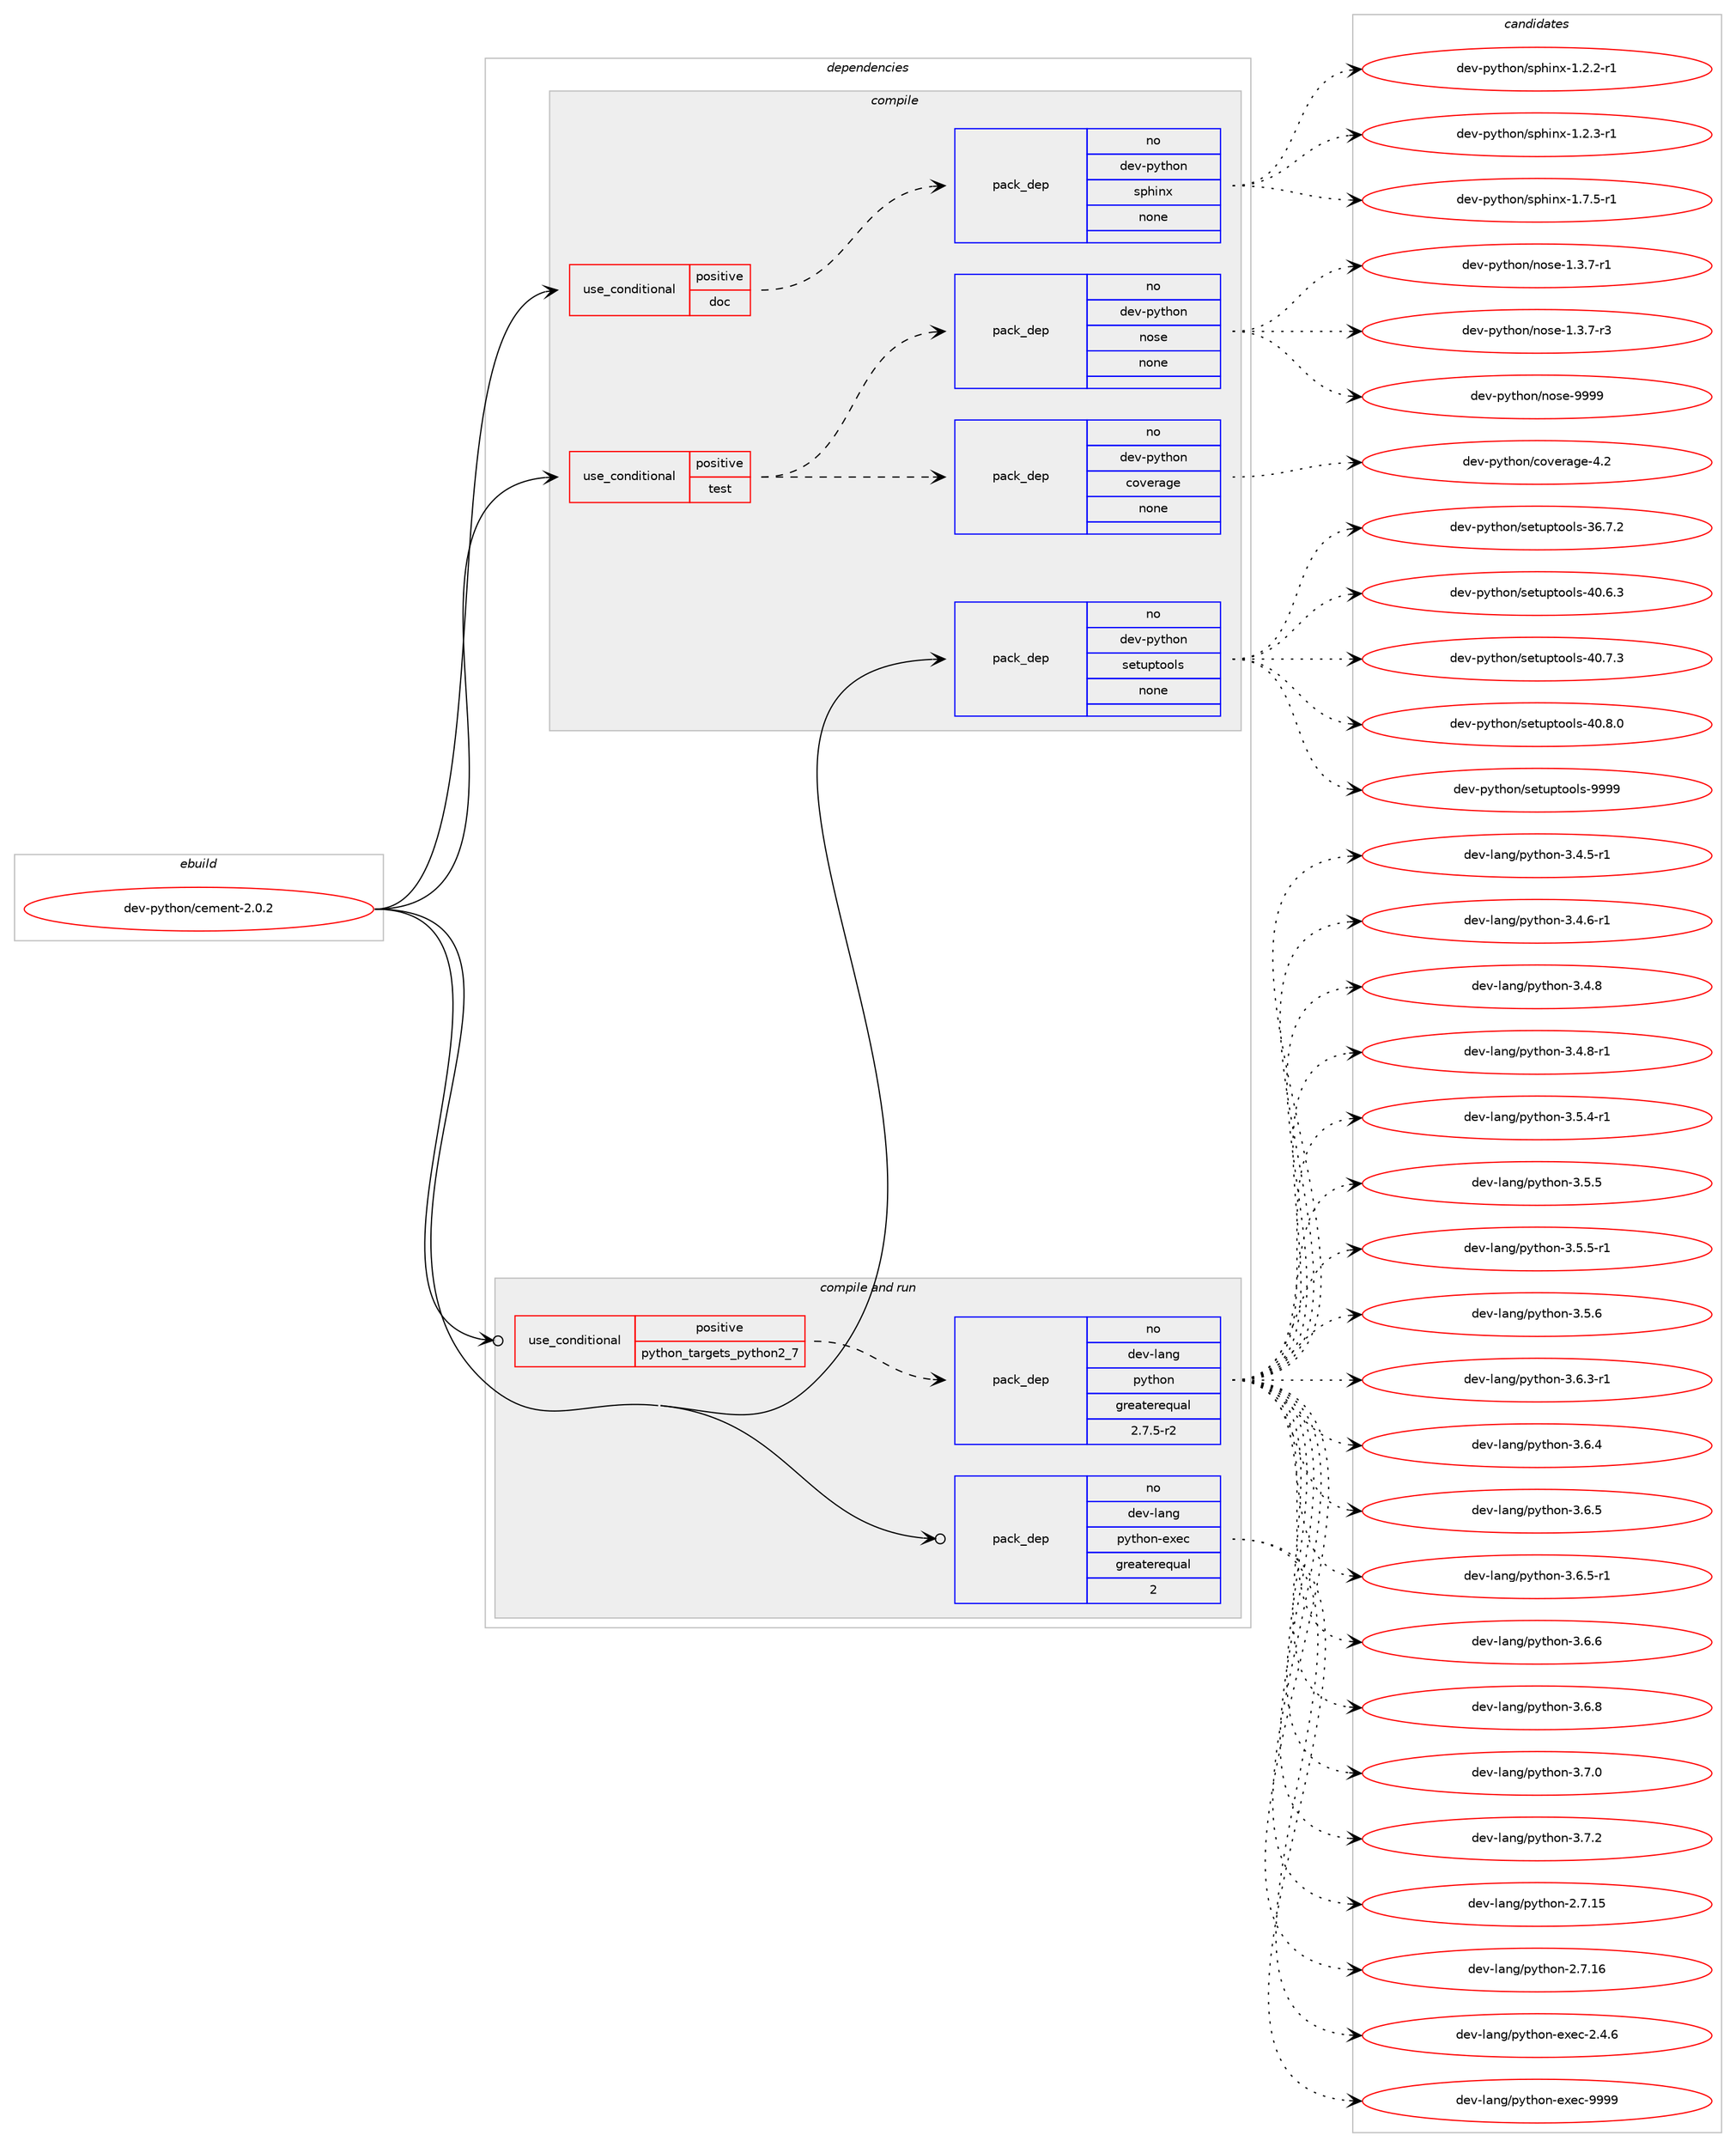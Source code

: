 digraph prolog {

# *************
# Graph options
# *************

newrank=true;
concentrate=true;
compound=true;
graph [rankdir=LR,fontname=Helvetica,fontsize=10,ranksep=1.5];#, ranksep=2.5, nodesep=0.2];
edge  [arrowhead=vee];
node  [fontname=Helvetica,fontsize=10];

# **********
# The ebuild
# **********

subgraph cluster_leftcol {
color=gray;
rank=same;
label=<<i>ebuild</i>>;
id [label="dev-python/cement-2.0.2", color=red, width=4, href="../dev-python/cement-2.0.2.svg"];
}

# ****************
# The dependencies
# ****************

subgraph cluster_midcol {
color=gray;
label=<<i>dependencies</i>>;
subgraph cluster_compile {
fillcolor="#eeeeee";
style=filled;
label=<<i>compile</i>>;
subgraph cond372135 {
dependency1402696 [label=<<TABLE BORDER="0" CELLBORDER="1" CELLSPACING="0" CELLPADDING="4"><TR><TD ROWSPAN="3" CELLPADDING="10">use_conditional</TD></TR><TR><TD>positive</TD></TR><TR><TD>doc</TD></TR></TABLE>>, shape=none, color=red];
subgraph pack1007326 {
dependency1402697 [label=<<TABLE BORDER="0" CELLBORDER="1" CELLSPACING="0" CELLPADDING="4" WIDTH="220"><TR><TD ROWSPAN="6" CELLPADDING="30">pack_dep</TD></TR><TR><TD WIDTH="110">no</TD></TR><TR><TD>dev-python</TD></TR><TR><TD>sphinx</TD></TR><TR><TD>none</TD></TR><TR><TD></TD></TR></TABLE>>, shape=none, color=blue];
}
dependency1402696:e -> dependency1402697:w [weight=20,style="dashed",arrowhead="vee"];
}
id:e -> dependency1402696:w [weight=20,style="solid",arrowhead="vee"];
subgraph cond372136 {
dependency1402698 [label=<<TABLE BORDER="0" CELLBORDER="1" CELLSPACING="0" CELLPADDING="4"><TR><TD ROWSPAN="3" CELLPADDING="10">use_conditional</TD></TR><TR><TD>positive</TD></TR><TR><TD>test</TD></TR></TABLE>>, shape=none, color=red];
subgraph pack1007327 {
dependency1402699 [label=<<TABLE BORDER="0" CELLBORDER="1" CELLSPACING="0" CELLPADDING="4" WIDTH="220"><TR><TD ROWSPAN="6" CELLPADDING="30">pack_dep</TD></TR><TR><TD WIDTH="110">no</TD></TR><TR><TD>dev-python</TD></TR><TR><TD>nose</TD></TR><TR><TD>none</TD></TR><TR><TD></TD></TR></TABLE>>, shape=none, color=blue];
}
dependency1402698:e -> dependency1402699:w [weight=20,style="dashed",arrowhead="vee"];
subgraph pack1007328 {
dependency1402700 [label=<<TABLE BORDER="0" CELLBORDER="1" CELLSPACING="0" CELLPADDING="4" WIDTH="220"><TR><TD ROWSPAN="6" CELLPADDING="30">pack_dep</TD></TR><TR><TD WIDTH="110">no</TD></TR><TR><TD>dev-python</TD></TR><TR><TD>coverage</TD></TR><TR><TD>none</TD></TR><TR><TD></TD></TR></TABLE>>, shape=none, color=blue];
}
dependency1402698:e -> dependency1402700:w [weight=20,style="dashed",arrowhead="vee"];
}
id:e -> dependency1402698:w [weight=20,style="solid",arrowhead="vee"];
subgraph pack1007329 {
dependency1402701 [label=<<TABLE BORDER="0" CELLBORDER="1" CELLSPACING="0" CELLPADDING="4" WIDTH="220"><TR><TD ROWSPAN="6" CELLPADDING="30">pack_dep</TD></TR><TR><TD WIDTH="110">no</TD></TR><TR><TD>dev-python</TD></TR><TR><TD>setuptools</TD></TR><TR><TD>none</TD></TR><TR><TD></TD></TR></TABLE>>, shape=none, color=blue];
}
id:e -> dependency1402701:w [weight=20,style="solid",arrowhead="vee"];
}
subgraph cluster_compileandrun {
fillcolor="#eeeeee";
style=filled;
label=<<i>compile and run</i>>;
subgraph cond372137 {
dependency1402702 [label=<<TABLE BORDER="0" CELLBORDER="1" CELLSPACING="0" CELLPADDING="4"><TR><TD ROWSPAN="3" CELLPADDING="10">use_conditional</TD></TR><TR><TD>positive</TD></TR><TR><TD>python_targets_python2_7</TD></TR></TABLE>>, shape=none, color=red];
subgraph pack1007330 {
dependency1402703 [label=<<TABLE BORDER="0" CELLBORDER="1" CELLSPACING="0" CELLPADDING="4" WIDTH="220"><TR><TD ROWSPAN="6" CELLPADDING="30">pack_dep</TD></TR><TR><TD WIDTH="110">no</TD></TR><TR><TD>dev-lang</TD></TR><TR><TD>python</TD></TR><TR><TD>greaterequal</TD></TR><TR><TD>2.7.5-r2</TD></TR></TABLE>>, shape=none, color=blue];
}
dependency1402702:e -> dependency1402703:w [weight=20,style="dashed",arrowhead="vee"];
}
id:e -> dependency1402702:w [weight=20,style="solid",arrowhead="odotvee"];
subgraph pack1007331 {
dependency1402704 [label=<<TABLE BORDER="0" CELLBORDER="1" CELLSPACING="0" CELLPADDING="4" WIDTH="220"><TR><TD ROWSPAN="6" CELLPADDING="30">pack_dep</TD></TR><TR><TD WIDTH="110">no</TD></TR><TR><TD>dev-lang</TD></TR><TR><TD>python-exec</TD></TR><TR><TD>greaterequal</TD></TR><TR><TD>2</TD></TR></TABLE>>, shape=none, color=blue];
}
id:e -> dependency1402704:w [weight=20,style="solid",arrowhead="odotvee"];
}
subgraph cluster_run {
fillcolor="#eeeeee";
style=filled;
label=<<i>run</i>>;
}
}

# **************
# The candidates
# **************

subgraph cluster_choices {
rank=same;
color=gray;
label=<<i>candidates</i>>;

subgraph choice1007326 {
color=black;
nodesep=1;
choice10010111845112121116104111110471151121041051101204549465046504511449 [label="dev-python/sphinx-1.2.2-r1", color=red, width=4,href="../dev-python/sphinx-1.2.2-r1.svg"];
choice10010111845112121116104111110471151121041051101204549465046514511449 [label="dev-python/sphinx-1.2.3-r1", color=red, width=4,href="../dev-python/sphinx-1.2.3-r1.svg"];
choice10010111845112121116104111110471151121041051101204549465546534511449 [label="dev-python/sphinx-1.7.5-r1", color=red, width=4,href="../dev-python/sphinx-1.7.5-r1.svg"];
dependency1402697:e -> choice10010111845112121116104111110471151121041051101204549465046504511449:w [style=dotted,weight="100"];
dependency1402697:e -> choice10010111845112121116104111110471151121041051101204549465046514511449:w [style=dotted,weight="100"];
dependency1402697:e -> choice10010111845112121116104111110471151121041051101204549465546534511449:w [style=dotted,weight="100"];
}
subgraph choice1007327 {
color=black;
nodesep=1;
choice10010111845112121116104111110471101111151014549465146554511449 [label="dev-python/nose-1.3.7-r1", color=red, width=4,href="../dev-python/nose-1.3.7-r1.svg"];
choice10010111845112121116104111110471101111151014549465146554511451 [label="dev-python/nose-1.3.7-r3", color=red, width=4,href="../dev-python/nose-1.3.7-r3.svg"];
choice10010111845112121116104111110471101111151014557575757 [label="dev-python/nose-9999", color=red, width=4,href="../dev-python/nose-9999.svg"];
dependency1402699:e -> choice10010111845112121116104111110471101111151014549465146554511449:w [style=dotted,weight="100"];
dependency1402699:e -> choice10010111845112121116104111110471101111151014549465146554511451:w [style=dotted,weight="100"];
dependency1402699:e -> choice10010111845112121116104111110471101111151014557575757:w [style=dotted,weight="100"];
}
subgraph choice1007328 {
color=black;
nodesep=1;
choice1001011184511212111610411111047991111181011149710310145524650 [label="dev-python/coverage-4.2", color=red, width=4,href="../dev-python/coverage-4.2.svg"];
dependency1402700:e -> choice1001011184511212111610411111047991111181011149710310145524650:w [style=dotted,weight="100"];
}
subgraph choice1007329 {
color=black;
nodesep=1;
choice100101118451121211161041111104711510111611711211611111110811545515446554650 [label="dev-python/setuptools-36.7.2", color=red, width=4,href="../dev-python/setuptools-36.7.2.svg"];
choice100101118451121211161041111104711510111611711211611111110811545524846544651 [label="dev-python/setuptools-40.6.3", color=red, width=4,href="../dev-python/setuptools-40.6.3.svg"];
choice100101118451121211161041111104711510111611711211611111110811545524846554651 [label="dev-python/setuptools-40.7.3", color=red, width=4,href="../dev-python/setuptools-40.7.3.svg"];
choice100101118451121211161041111104711510111611711211611111110811545524846564648 [label="dev-python/setuptools-40.8.0", color=red, width=4,href="../dev-python/setuptools-40.8.0.svg"];
choice10010111845112121116104111110471151011161171121161111111081154557575757 [label="dev-python/setuptools-9999", color=red, width=4,href="../dev-python/setuptools-9999.svg"];
dependency1402701:e -> choice100101118451121211161041111104711510111611711211611111110811545515446554650:w [style=dotted,weight="100"];
dependency1402701:e -> choice100101118451121211161041111104711510111611711211611111110811545524846544651:w [style=dotted,weight="100"];
dependency1402701:e -> choice100101118451121211161041111104711510111611711211611111110811545524846554651:w [style=dotted,weight="100"];
dependency1402701:e -> choice100101118451121211161041111104711510111611711211611111110811545524846564648:w [style=dotted,weight="100"];
dependency1402701:e -> choice10010111845112121116104111110471151011161171121161111111081154557575757:w [style=dotted,weight="100"];
}
subgraph choice1007330 {
color=black;
nodesep=1;
choice10010111845108971101034711212111610411111045504655464953 [label="dev-lang/python-2.7.15", color=red, width=4,href="../dev-lang/python-2.7.15.svg"];
choice10010111845108971101034711212111610411111045504655464954 [label="dev-lang/python-2.7.16", color=red, width=4,href="../dev-lang/python-2.7.16.svg"];
choice1001011184510897110103471121211161041111104551465246534511449 [label="dev-lang/python-3.4.5-r1", color=red, width=4,href="../dev-lang/python-3.4.5-r1.svg"];
choice1001011184510897110103471121211161041111104551465246544511449 [label="dev-lang/python-3.4.6-r1", color=red, width=4,href="../dev-lang/python-3.4.6-r1.svg"];
choice100101118451089711010347112121116104111110455146524656 [label="dev-lang/python-3.4.8", color=red, width=4,href="../dev-lang/python-3.4.8.svg"];
choice1001011184510897110103471121211161041111104551465246564511449 [label="dev-lang/python-3.4.8-r1", color=red, width=4,href="../dev-lang/python-3.4.8-r1.svg"];
choice1001011184510897110103471121211161041111104551465346524511449 [label="dev-lang/python-3.5.4-r1", color=red, width=4,href="../dev-lang/python-3.5.4-r1.svg"];
choice100101118451089711010347112121116104111110455146534653 [label="dev-lang/python-3.5.5", color=red, width=4,href="../dev-lang/python-3.5.5.svg"];
choice1001011184510897110103471121211161041111104551465346534511449 [label="dev-lang/python-3.5.5-r1", color=red, width=4,href="../dev-lang/python-3.5.5-r1.svg"];
choice100101118451089711010347112121116104111110455146534654 [label="dev-lang/python-3.5.6", color=red, width=4,href="../dev-lang/python-3.5.6.svg"];
choice1001011184510897110103471121211161041111104551465446514511449 [label="dev-lang/python-3.6.3-r1", color=red, width=4,href="../dev-lang/python-3.6.3-r1.svg"];
choice100101118451089711010347112121116104111110455146544652 [label="dev-lang/python-3.6.4", color=red, width=4,href="../dev-lang/python-3.6.4.svg"];
choice100101118451089711010347112121116104111110455146544653 [label="dev-lang/python-3.6.5", color=red, width=4,href="../dev-lang/python-3.6.5.svg"];
choice1001011184510897110103471121211161041111104551465446534511449 [label="dev-lang/python-3.6.5-r1", color=red, width=4,href="../dev-lang/python-3.6.5-r1.svg"];
choice100101118451089711010347112121116104111110455146544654 [label="dev-lang/python-3.6.6", color=red, width=4,href="../dev-lang/python-3.6.6.svg"];
choice100101118451089711010347112121116104111110455146544656 [label="dev-lang/python-3.6.8", color=red, width=4,href="../dev-lang/python-3.6.8.svg"];
choice100101118451089711010347112121116104111110455146554648 [label="dev-lang/python-3.7.0", color=red, width=4,href="../dev-lang/python-3.7.0.svg"];
choice100101118451089711010347112121116104111110455146554650 [label="dev-lang/python-3.7.2", color=red, width=4,href="../dev-lang/python-3.7.2.svg"];
dependency1402703:e -> choice10010111845108971101034711212111610411111045504655464953:w [style=dotted,weight="100"];
dependency1402703:e -> choice10010111845108971101034711212111610411111045504655464954:w [style=dotted,weight="100"];
dependency1402703:e -> choice1001011184510897110103471121211161041111104551465246534511449:w [style=dotted,weight="100"];
dependency1402703:e -> choice1001011184510897110103471121211161041111104551465246544511449:w [style=dotted,weight="100"];
dependency1402703:e -> choice100101118451089711010347112121116104111110455146524656:w [style=dotted,weight="100"];
dependency1402703:e -> choice1001011184510897110103471121211161041111104551465246564511449:w [style=dotted,weight="100"];
dependency1402703:e -> choice1001011184510897110103471121211161041111104551465346524511449:w [style=dotted,weight="100"];
dependency1402703:e -> choice100101118451089711010347112121116104111110455146534653:w [style=dotted,weight="100"];
dependency1402703:e -> choice1001011184510897110103471121211161041111104551465346534511449:w [style=dotted,weight="100"];
dependency1402703:e -> choice100101118451089711010347112121116104111110455146534654:w [style=dotted,weight="100"];
dependency1402703:e -> choice1001011184510897110103471121211161041111104551465446514511449:w [style=dotted,weight="100"];
dependency1402703:e -> choice100101118451089711010347112121116104111110455146544652:w [style=dotted,weight="100"];
dependency1402703:e -> choice100101118451089711010347112121116104111110455146544653:w [style=dotted,weight="100"];
dependency1402703:e -> choice1001011184510897110103471121211161041111104551465446534511449:w [style=dotted,weight="100"];
dependency1402703:e -> choice100101118451089711010347112121116104111110455146544654:w [style=dotted,weight="100"];
dependency1402703:e -> choice100101118451089711010347112121116104111110455146544656:w [style=dotted,weight="100"];
dependency1402703:e -> choice100101118451089711010347112121116104111110455146554648:w [style=dotted,weight="100"];
dependency1402703:e -> choice100101118451089711010347112121116104111110455146554650:w [style=dotted,weight="100"];
}
subgraph choice1007331 {
color=black;
nodesep=1;
choice1001011184510897110103471121211161041111104510112010199455046524654 [label="dev-lang/python-exec-2.4.6", color=red, width=4,href="../dev-lang/python-exec-2.4.6.svg"];
choice10010111845108971101034711212111610411111045101120101994557575757 [label="dev-lang/python-exec-9999", color=red, width=4,href="../dev-lang/python-exec-9999.svg"];
dependency1402704:e -> choice1001011184510897110103471121211161041111104510112010199455046524654:w [style=dotted,weight="100"];
dependency1402704:e -> choice10010111845108971101034711212111610411111045101120101994557575757:w [style=dotted,weight="100"];
}
}

}
